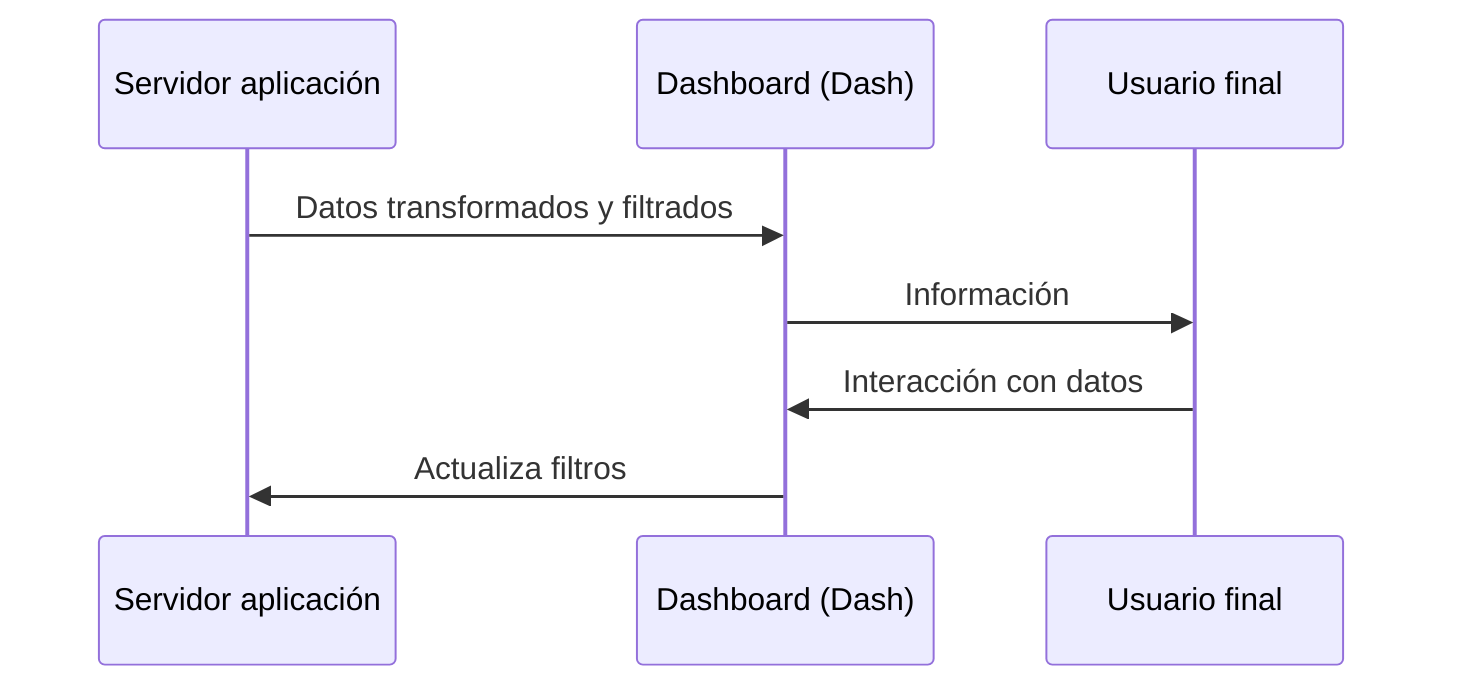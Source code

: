 sequenceDiagram
    participant B as Servidor aplicación 
    participant C as Dashboard (Dash)
    participant D as Usuario final
    B->>C: Datos transformados y filtrados
    C->>D: Información
    D->>C: Interacción con datos
    C->>B: Actualiza filtros